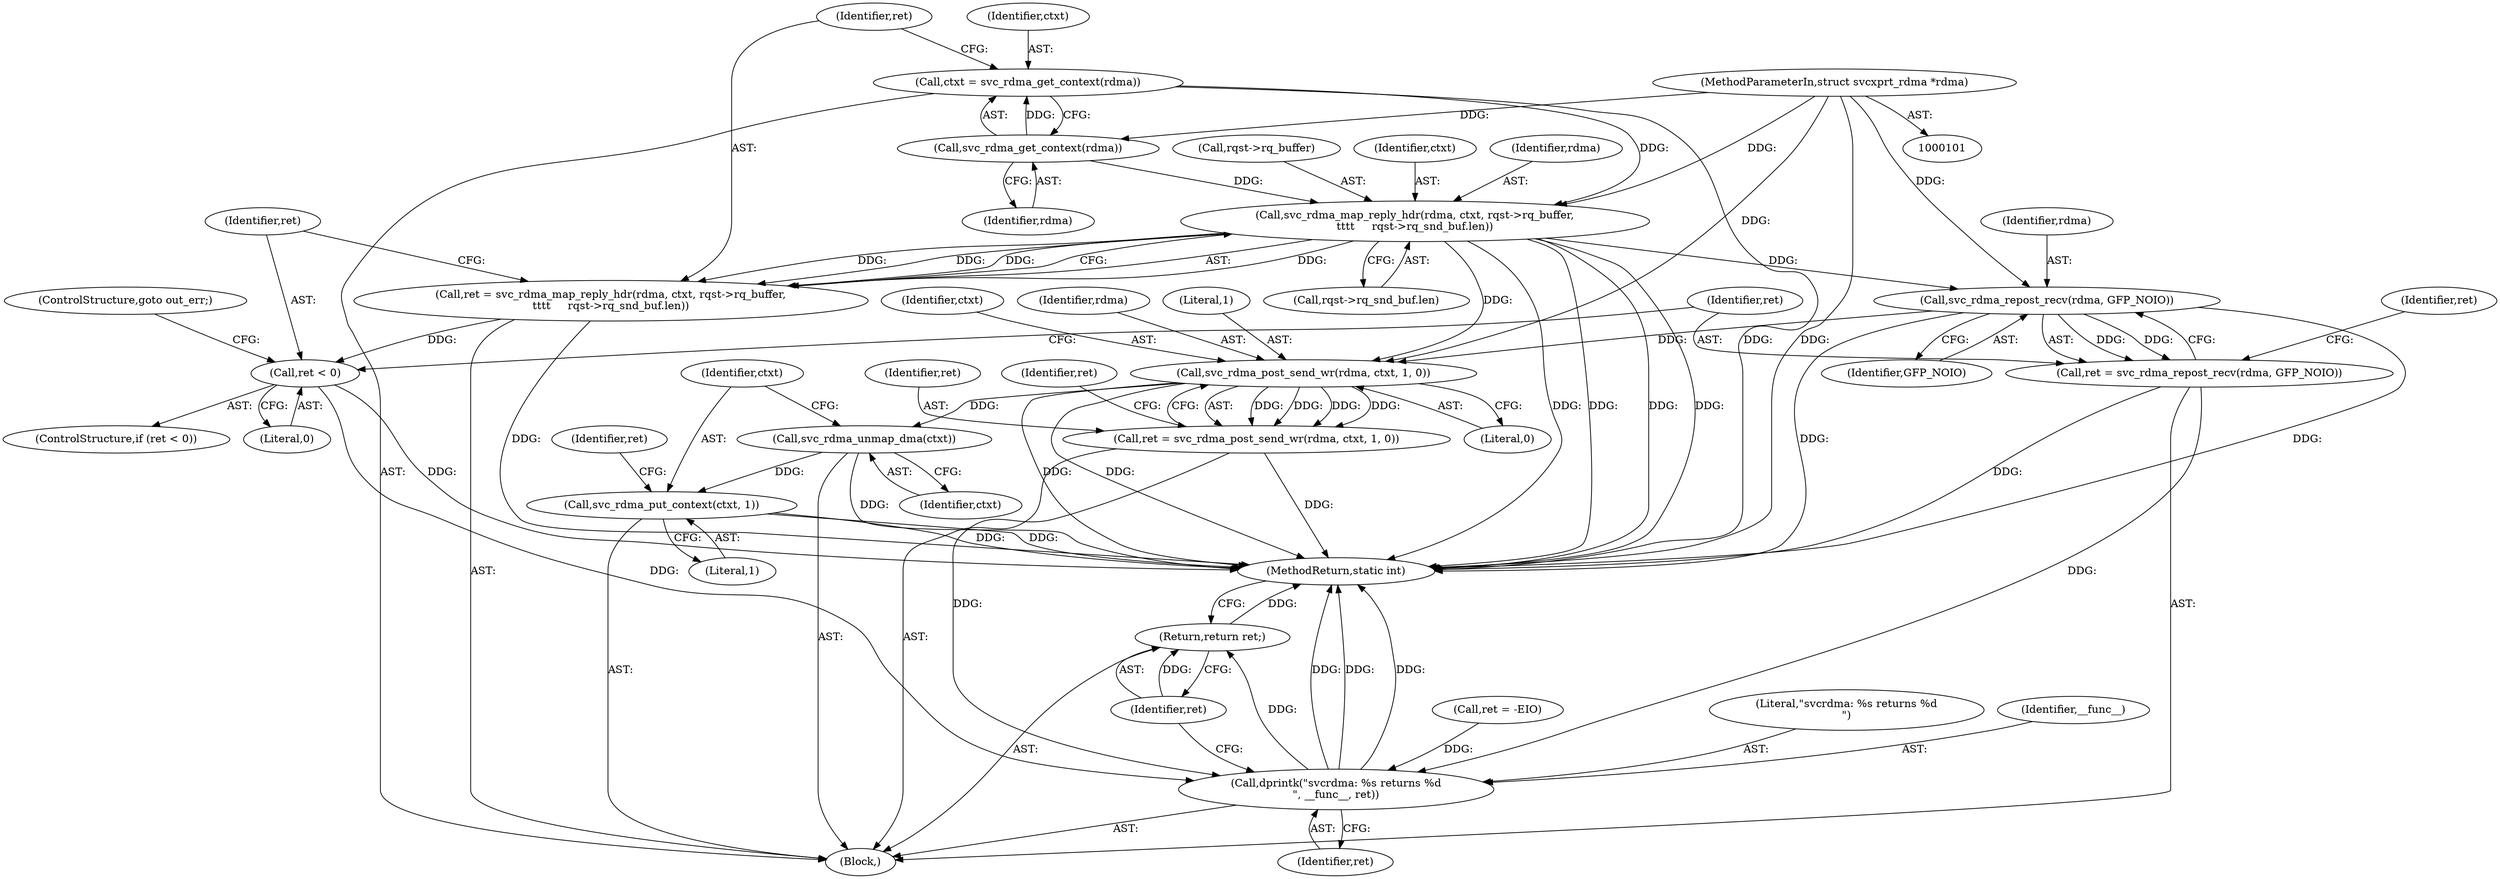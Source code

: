 digraph "0_linux_c70422f760c120480fee4de6c38804c72aa26bc1_22@pointer" {
"1000113" [label="(Call,svc_rdma_map_reply_hdr(rdma, ctxt, rqst->rq_buffer,\n\t\t\t\t     rqst->rq_snd_buf.len))"];
"1000109" [label="(Call,svc_rdma_get_context(rdma))"];
"1000102" [label="(MethodParameterIn,struct svcxprt_rdma *rdma)"];
"1000107" [label="(Call,ctxt = svc_rdma_get_context(rdma))"];
"1000111" [label="(Call,ret = svc_rdma_map_reply_hdr(rdma, ctxt, rqst->rq_buffer,\n\t\t\t\t     rqst->rq_snd_buf.len))"];
"1000125" [label="(Call,ret < 0)"];
"1000148" [label="(Call,dprintk(\"svcrdma: %s returns %d\n\", __func__, ret))"];
"1000152" [label="(Return,return ret;)"];
"1000131" [label="(Call,svc_rdma_repost_recv(rdma, GFP_NOIO))"];
"1000129" [label="(Call,ret = svc_rdma_repost_recv(rdma, GFP_NOIO))"];
"1000139" [label="(Call,svc_rdma_post_send_wr(rdma, ctxt, 1, 0))"];
"1000137" [label="(Call,ret = svc_rdma_post_send_wr(rdma, ctxt, 1, 0))"];
"1000155" [label="(Call,svc_rdma_unmap_dma(ctxt))"];
"1000157" [label="(Call,svc_rdma_put_context(ctxt, 1))"];
"1000139" [label="(Call,svc_rdma_post_send_wr(rdma, ctxt, 1, 0))"];
"1000126" [label="(Identifier,ret)"];
"1000128" [label="(ControlStructure,goto out_err;)"];
"1000151" [label="(Identifier,ret)"];
"1000130" [label="(Identifier,ret)"];
"1000137" [label="(Call,ret = svc_rdma_post_send_wr(rdma, ctxt, 1, 0))"];
"1000143" [label="(Literal,0)"];
"1000155" [label="(Call,svc_rdma_unmap_dma(ctxt))"];
"1000157" [label="(Call,svc_rdma_put_context(ctxt, 1))"];
"1000104" [label="(Block,)"];
"1000111" [label="(Call,ret = svc_rdma_map_reply_hdr(rdma, ctxt, rqst->rq_buffer,\n\t\t\t\t     rqst->rq_snd_buf.len))"];
"1000109" [label="(Call,svc_rdma_get_context(rdma))"];
"1000141" [label="(Identifier,ctxt)"];
"1000140" [label="(Identifier,rdma)"];
"1000165" [label="(MethodReturn,static int)"];
"1000110" [label="(Identifier,rdma)"];
"1000113" [label="(Call,svc_rdma_map_reply_hdr(rdma, ctxt, rqst->rq_buffer,\n\t\t\t\t     rqst->rq_snd_buf.len))"];
"1000161" [label="(Identifier,ret)"];
"1000142" [label="(Literal,1)"];
"1000156" [label="(Identifier,ctxt)"];
"1000119" [label="(Call,rqst->rq_snd_buf.len)"];
"1000148" [label="(Call,dprintk(\"svcrdma: %s returns %d\n\", __func__, ret))"];
"1000108" [label="(Identifier,ctxt)"];
"1000160" [label="(Call,ret = -EIO)"];
"1000135" [label="(Identifier,ret)"];
"1000138" [label="(Identifier,ret)"];
"1000124" [label="(ControlStructure,if (ret < 0))"];
"1000129" [label="(Call,ret = svc_rdma_repost_recv(rdma, GFP_NOIO))"];
"1000153" [label="(Identifier,ret)"];
"1000133" [label="(Identifier,GFP_NOIO)"];
"1000131" [label="(Call,svc_rdma_repost_recv(rdma, GFP_NOIO))"];
"1000107" [label="(Call,ctxt = svc_rdma_get_context(rdma))"];
"1000159" [label="(Literal,1)"];
"1000125" [label="(Call,ret < 0)"];
"1000127" [label="(Literal,0)"];
"1000112" [label="(Identifier,ret)"];
"1000102" [label="(MethodParameterIn,struct svcxprt_rdma *rdma)"];
"1000149" [label="(Literal,\"svcrdma: %s returns %d\n\")"];
"1000116" [label="(Call,rqst->rq_buffer)"];
"1000115" [label="(Identifier,ctxt)"];
"1000114" [label="(Identifier,rdma)"];
"1000152" [label="(Return,return ret;)"];
"1000132" [label="(Identifier,rdma)"];
"1000145" [label="(Identifier,ret)"];
"1000150" [label="(Identifier,__func__)"];
"1000158" [label="(Identifier,ctxt)"];
"1000113" -> "1000111"  [label="AST: "];
"1000113" -> "1000119"  [label="CFG: "];
"1000114" -> "1000113"  [label="AST: "];
"1000115" -> "1000113"  [label="AST: "];
"1000116" -> "1000113"  [label="AST: "];
"1000119" -> "1000113"  [label="AST: "];
"1000111" -> "1000113"  [label="CFG: "];
"1000113" -> "1000165"  [label="DDG: "];
"1000113" -> "1000165"  [label="DDG: "];
"1000113" -> "1000165"  [label="DDG: "];
"1000113" -> "1000165"  [label="DDG: "];
"1000113" -> "1000111"  [label="DDG: "];
"1000113" -> "1000111"  [label="DDG: "];
"1000113" -> "1000111"  [label="DDG: "];
"1000113" -> "1000111"  [label="DDG: "];
"1000109" -> "1000113"  [label="DDG: "];
"1000102" -> "1000113"  [label="DDG: "];
"1000107" -> "1000113"  [label="DDG: "];
"1000113" -> "1000131"  [label="DDG: "];
"1000113" -> "1000139"  [label="DDG: "];
"1000109" -> "1000107"  [label="AST: "];
"1000109" -> "1000110"  [label="CFG: "];
"1000110" -> "1000109"  [label="AST: "];
"1000107" -> "1000109"  [label="CFG: "];
"1000109" -> "1000107"  [label="DDG: "];
"1000102" -> "1000109"  [label="DDG: "];
"1000102" -> "1000101"  [label="AST: "];
"1000102" -> "1000165"  [label="DDG: "];
"1000102" -> "1000131"  [label="DDG: "];
"1000102" -> "1000139"  [label="DDG: "];
"1000107" -> "1000104"  [label="AST: "];
"1000108" -> "1000107"  [label="AST: "];
"1000112" -> "1000107"  [label="CFG: "];
"1000107" -> "1000165"  [label="DDG: "];
"1000111" -> "1000104"  [label="AST: "];
"1000112" -> "1000111"  [label="AST: "];
"1000126" -> "1000111"  [label="CFG: "];
"1000111" -> "1000165"  [label="DDG: "];
"1000111" -> "1000125"  [label="DDG: "];
"1000125" -> "1000124"  [label="AST: "];
"1000125" -> "1000127"  [label="CFG: "];
"1000126" -> "1000125"  [label="AST: "];
"1000127" -> "1000125"  [label="AST: "];
"1000128" -> "1000125"  [label="CFG: "];
"1000130" -> "1000125"  [label="CFG: "];
"1000125" -> "1000165"  [label="DDG: "];
"1000125" -> "1000148"  [label="DDG: "];
"1000148" -> "1000104"  [label="AST: "];
"1000148" -> "1000151"  [label="CFG: "];
"1000149" -> "1000148"  [label="AST: "];
"1000150" -> "1000148"  [label="AST: "];
"1000151" -> "1000148"  [label="AST: "];
"1000153" -> "1000148"  [label="CFG: "];
"1000148" -> "1000165"  [label="DDG: "];
"1000148" -> "1000165"  [label="DDG: "];
"1000148" -> "1000165"  [label="DDG: "];
"1000137" -> "1000148"  [label="DDG: "];
"1000160" -> "1000148"  [label="DDG: "];
"1000129" -> "1000148"  [label="DDG: "];
"1000148" -> "1000152"  [label="DDG: "];
"1000152" -> "1000104"  [label="AST: "];
"1000152" -> "1000153"  [label="CFG: "];
"1000153" -> "1000152"  [label="AST: "];
"1000165" -> "1000152"  [label="CFG: "];
"1000152" -> "1000165"  [label="DDG: "];
"1000153" -> "1000152"  [label="DDG: "];
"1000131" -> "1000129"  [label="AST: "];
"1000131" -> "1000133"  [label="CFG: "];
"1000132" -> "1000131"  [label="AST: "];
"1000133" -> "1000131"  [label="AST: "];
"1000129" -> "1000131"  [label="CFG: "];
"1000131" -> "1000165"  [label="DDG: "];
"1000131" -> "1000165"  [label="DDG: "];
"1000131" -> "1000129"  [label="DDG: "];
"1000131" -> "1000129"  [label="DDG: "];
"1000131" -> "1000139"  [label="DDG: "];
"1000129" -> "1000104"  [label="AST: "];
"1000130" -> "1000129"  [label="AST: "];
"1000135" -> "1000129"  [label="CFG: "];
"1000129" -> "1000165"  [label="DDG: "];
"1000139" -> "1000137"  [label="AST: "];
"1000139" -> "1000143"  [label="CFG: "];
"1000140" -> "1000139"  [label="AST: "];
"1000141" -> "1000139"  [label="AST: "];
"1000142" -> "1000139"  [label="AST: "];
"1000143" -> "1000139"  [label="AST: "];
"1000137" -> "1000139"  [label="CFG: "];
"1000139" -> "1000165"  [label="DDG: "];
"1000139" -> "1000165"  [label="DDG: "];
"1000139" -> "1000137"  [label="DDG: "];
"1000139" -> "1000137"  [label="DDG: "];
"1000139" -> "1000137"  [label="DDG: "];
"1000139" -> "1000137"  [label="DDG: "];
"1000139" -> "1000155"  [label="DDG: "];
"1000137" -> "1000104"  [label="AST: "];
"1000138" -> "1000137"  [label="AST: "];
"1000145" -> "1000137"  [label="CFG: "];
"1000137" -> "1000165"  [label="DDG: "];
"1000155" -> "1000104"  [label="AST: "];
"1000155" -> "1000156"  [label="CFG: "];
"1000156" -> "1000155"  [label="AST: "];
"1000158" -> "1000155"  [label="CFG: "];
"1000155" -> "1000165"  [label="DDG: "];
"1000155" -> "1000157"  [label="DDG: "];
"1000157" -> "1000104"  [label="AST: "];
"1000157" -> "1000159"  [label="CFG: "];
"1000158" -> "1000157"  [label="AST: "];
"1000159" -> "1000157"  [label="AST: "];
"1000161" -> "1000157"  [label="CFG: "];
"1000157" -> "1000165"  [label="DDG: "];
"1000157" -> "1000165"  [label="DDG: "];
}
